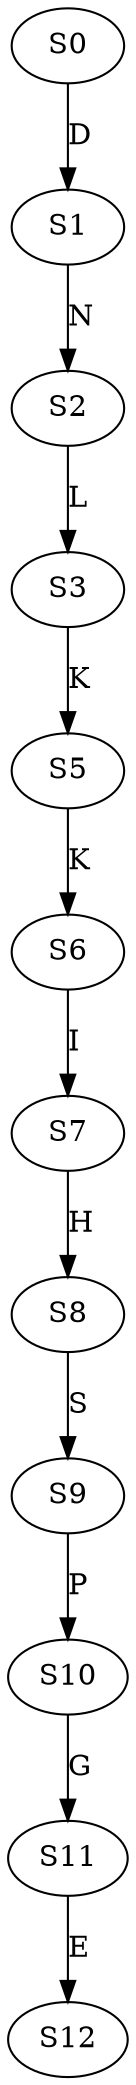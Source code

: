 strict digraph  {
	S0 -> S1 [ label = D ];
	S1 -> S2 [ label = N ];
	S2 -> S3 [ label = L ];
	S3 -> S5 [ label = K ];
	S5 -> S6 [ label = K ];
	S6 -> S7 [ label = I ];
	S7 -> S8 [ label = H ];
	S8 -> S9 [ label = S ];
	S9 -> S10 [ label = P ];
	S10 -> S11 [ label = G ];
	S11 -> S12 [ label = E ];
}
